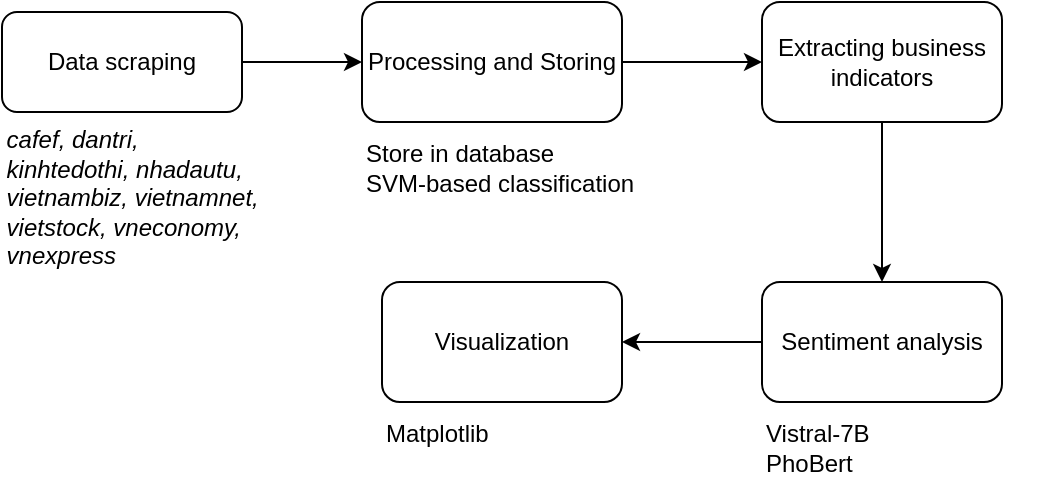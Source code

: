 <mxfile version="24.9.1">
  <diagram id="C5RBs43oDa-KdzZeNtuy" name="Page-1">
    <mxGraphModel dx="1050" dy="569" grid="1" gridSize="10" guides="1" tooltips="1" connect="1" arrows="1" fold="1" page="1" pageScale="1" pageWidth="827" pageHeight="1169" math="0" shadow="0">
      <root>
        <mxCell id="WIyWlLk6GJQsqaUBKTNV-0" />
        <mxCell id="WIyWlLk6GJQsqaUBKTNV-1" parent="WIyWlLk6GJQsqaUBKTNV-0" />
        <mxCell id="SDNTvZhVfPtpmoRdGuO7-1" value="" style="edgeStyle=orthogonalEdgeStyle;rounded=0;orthogonalLoop=1;jettySize=auto;html=1;" parent="WIyWlLk6GJQsqaUBKTNV-1" source="WIyWlLk6GJQsqaUBKTNV-3" target="SDNTvZhVfPtpmoRdGuO7-0" edge="1">
          <mxGeometry relative="1" as="geometry" />
        </mxCell>
        <mxCell id="WIyWlLk6GJQsqaUBKTNV-3" value="Data scraping" style="rounded=1;whiteSpace=wrap;html=1;fontSize=12;glass=0;strokeWidth=1;shadow=0;" parent="WIyWlLk6GJQsqaUBKTNV-1" vertex="1">
          <mxGeometry x="140" y="185" width="120" height="50" as="geometry" />
        </mxCell>
        <mxCell id="SDNTvZhVfPtpmoRdGuO7-3" value="" style="edgeStyle=orthogonalEdgeStyle;rounded=0;orthogonalLoop=1;jettySize=auto;html=1;" parent="WIyWlLk6GJQsqaUBKTNV-1" source="SDNTvZhVfPtpmoRdGuO7-0" target="SDNTvZhVfPtpmoRdGuO7-2" edge="1">
          <mxGeometry relative="1" as="geometry" />
        </mxCell>
        <mxCell id="SDNTvZhVfPtpmoRdGuO7-0" value="Processing and Storing" style="whiteSpace=wrap;html=1;rounded=1;glass=0;strokeWidth=1;shadow=0;" parent="WIyWlLk6GJQsqaUBKTNV-1" vertex="1">
          <mxGeometry x="320" y="180" width="130" height="60" as="geometry" />
        </mxCell>
        <mxCell id="SDNTvZhVfPtpmoRdGuO7-5" value="" style="edgeStyle=orthogonalEdgeStyle;rounded=0;orthogonalLoop=1;jettySize=auto;html=1;" parent="WIyWlLk6GJQsqaUBKTNV-1" source="SDNTvZhVfPtpmoRdGuO7-2" target="SDNTvZhVfPtpmoRdGuO7-4" edge="1">
          <mxGeometry relative="1" as="geometry" />
        </mxCell>
        <mxCell id="SDNTvZhVfPtpmoRdGuO7-2" value="Extracting business indicators" style="whiteSpace=wrap;html=1;rounded=1;glass=0;strokeWidth=1;shadow=0;" parent="WIyWlLk6GJQsqaUBKTNV-1" vertex="1">
          <mxGeometry x="520" y="180" width="120" height="60" as="geometry" />
        </mxCell>
        <mxCell id="SDNTvZhVfPtpmoRdGuO7-7" value="" style="edgeStyle=orthogonalEdgeStyle;rounded=0;orthogonalLoop=1;jettySize=auto;html=1;" parent="WIyWlLk6GJQsqaUBKTNV-1" source="SDNTvZhVfPtpmoRdGuO7-4" target="SDNTvZhVfPtpmoRdGuO7-6" edge="1">
          <mxGeometry relative="1" as="geometry" />
        </mxCell>
        <mxCell id="SDNTvZhVfPtpmoRdGuO7-4" value="Sentiment analysis" style="whiteSpace=wrap;html=1;rounded=1;glass=0;strokeWidth=1;shadow=0;" parent="WIyWlLk6GJQsqaUBKTNV-1" vertex="1">
          <mxGeometry x="520" y="320" width="120" height="60" as="geometry" />
        </mxCell>
        <mxCell id="SDNTvZhVfPtpmoRdGuO7-6" value="Visualization" style="whiteSpace=wrap;html=1;rounded=1;glass=0;strokeWidth=1;shadow=0;" parent="WIyWlLk6GJQsqaUBKTNV-1" vertex="1">
          <mxGeometry x="330" y="320" width="120" height="60" as="geometry" />
        </mxCell>
        <mxCell id="SDNTvZhVfPtpmoRdGuO7-10" value="&lt;div style=&quot;text-align: left;&quot;&gt;&lt;i style=&quot;background-color: initial;&quot;&gt;cafef,&amp;nbsp;dantri,&amp;nbsp;&lt;/i&gt;&lt;/div&gt;&lt;div style=&quot;text-align: left;&quot;&gt;&lt;i style=&quot;background-color: initial;&quot;&gt;kinhtedothi,&amp;nbsp;&lt;/i&gt;&lt;span style=&quot;background-color: initial;&quot;&gt;&lt;i&gt;nhadautu,&amp;nbsp;&lt;/i&gt;&lt;/span&gt;&lt;/div&gt;&lt;div style=&quot;text-align: left;&quot;&gt;&lt;span style=&quot;background-color: initial;&quot;&gt;&lt;i&gt;vietnambiz,&amp;nbsp;&lt;/i&gt;&lt;/span&gt;&lt;span style=&quot;background-color: initial;&quot;&gt;&lt;i&gt;vietnamnet,&amp;nbsp;&lt;/i&gt;&lt;/span&gt;&lt;/div&gt;&lt;div style=&quot;text-align: left;&quot;&gt;&lt;span style=&quot;background-color: initial;&quot;&gt;&lt;i&gt;vietstock,&amp;nbsp;&lt;/i&gt;&lt;/span&gt;&lt;span style=&quot;background-color: initial;&quot;&gt;&lt;i&gt;vneconomy,&amp;nbsp;&lt;/i&gt;&lt;/span&gt;&lt;/div&gt;&lt;div style=&quot;text-align: left;&quot;&gt;&lt;span style=&quot;background-color: initial;&quot;&gt;&lt;i&gt;vnexpress&lt;/i&gt;&lt;/span&gt;&lt;/div&gt;&lt;div&gt;&lt;span style=&quot;background-color: initial;&quot;&gt;&lt;i&gt;&lt;br&gt;&lt;/i&gt;&lt;/span&gt;&lt;/div&gt;" style="text;html=1;align=center;verticalAlign=middle;whiteSpace=wrap;rounded=0;" parent="WIyWlLk6GJQsqaUBKTNV-1" vertex="1">
          <mxGeometry x="147" y="245" width="120" height="80" as="geometry" />
        </mxCell>
        <mxCell id="SDNTvZhVfPtpmoRdGuO7-11" value="Store in database&lt;div&gt;SVM-based classification&lt;/div&gt;" style="text;html=1;align=left;verticalAlign=middle;whiteSpace=wrap;rounded=0;" parent="WIyWlLk6GJQsqaUBKTNV-1" vertex="1">
          <mxGeometry x="320" y="235" width="140" height="55" as="geometry" />
        </mxCell>
        <mxCell id="SDNTvZhVfPtpmoRdGuO7-12" value="Vistral-7B&lt;div&gt;PhoBert&lt;/div&gt;" style="text;html=1;align=left;verticalAlign=middle;whiteSpace=wrap;rounded=0;" parent="WIyWlLk6GJQsqaUBKTNV-1" vertex="1">
          <mxGeometry x="520" y="375" width="140" height="55" as="geometry" />
        </mxCell>
        <mxCell id="SDNTvZhVfPtpmoRdGuO7-13" value="Matplotlib" style="text;html=1;align=left;verticalAlign=middle;whiteSpace=wrap;rounded=0;" parent="WIyWlLk6GJQsqaUBKTNV-1" vertex="1">
          <mxGeometry x="330" y="368" width="140" height="55" as="geometry" />
        </mxCell>
      </root>
    </mxGraphModel>
  </diagram>
</mxfile>
